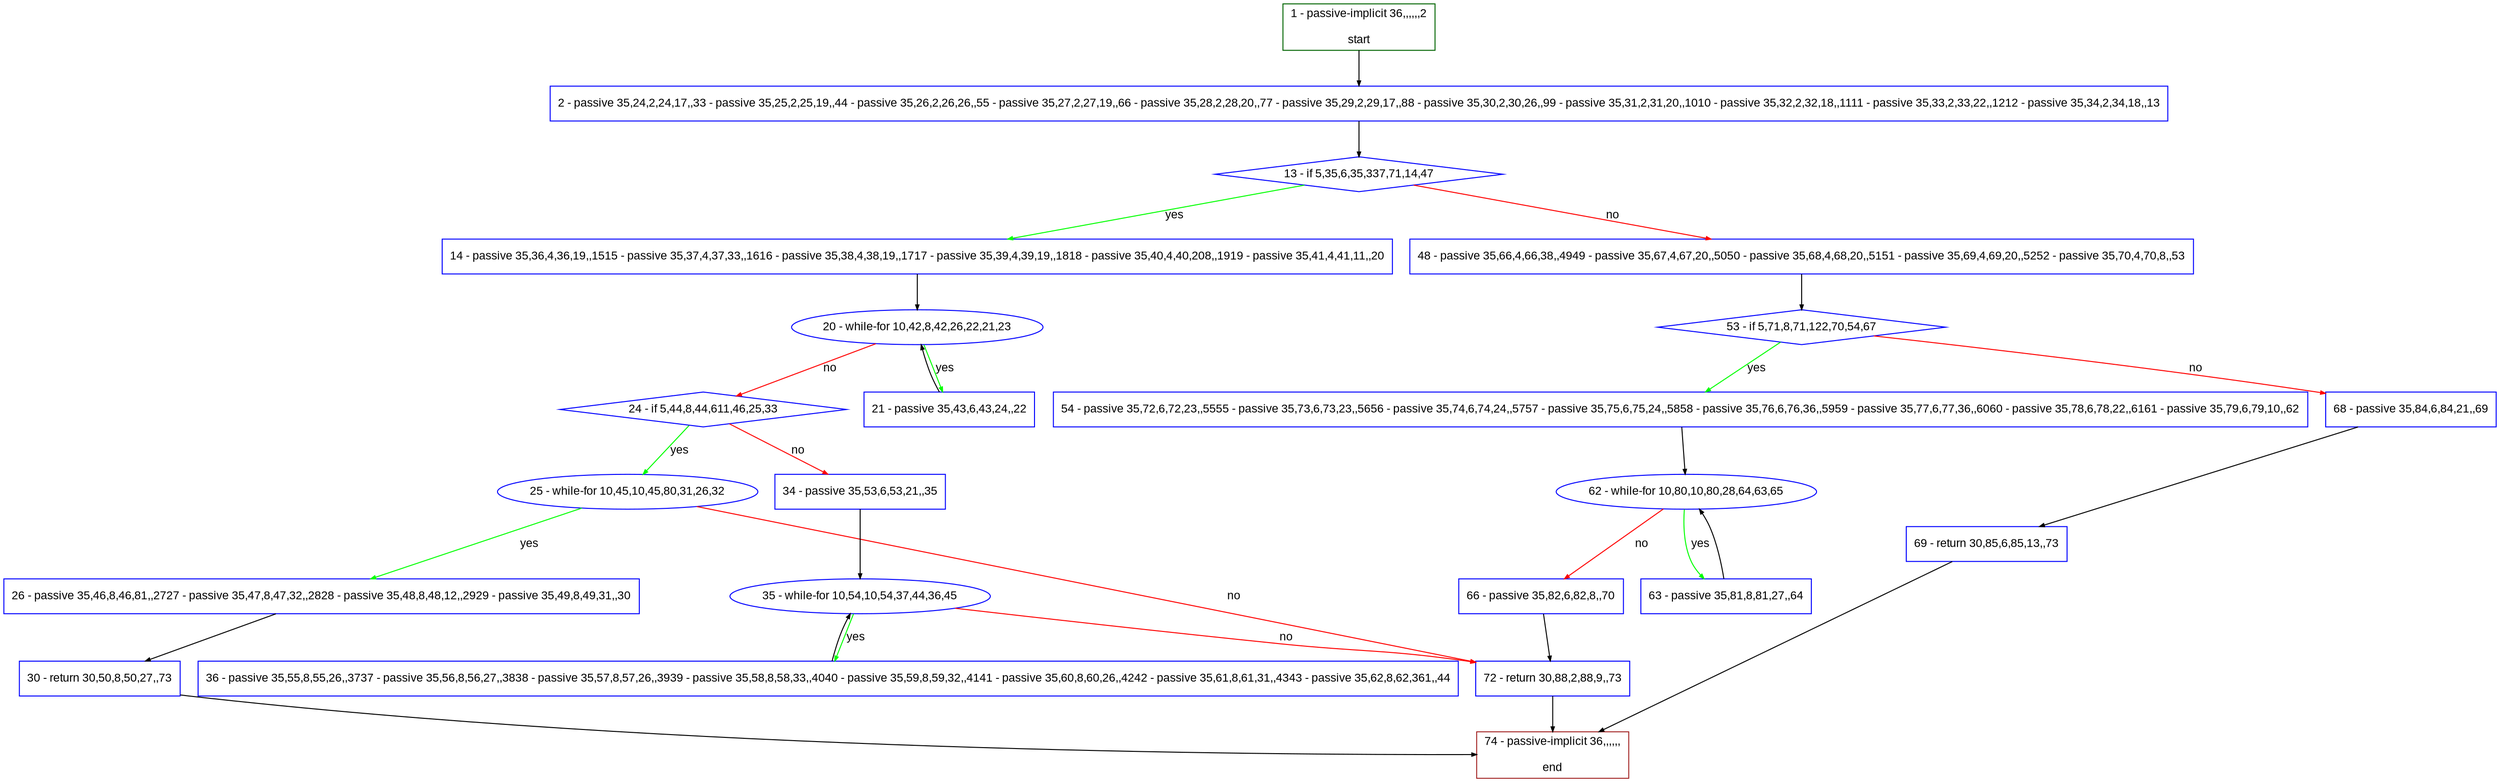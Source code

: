 digraph "" {
  graph [pack="true", label="", fontsize="12", packmode="clust", fontname="Arial", fillcolor="#FFFFCC", bgcolor="white", style="rounded,filled", compound="true"];
  node [node_initialized="no", label="", color="grey", fontsize="12", fillcolor="white", fontname="Arial", style="filled", shape="rectangle", compound="true", fixedsize="false"];
  edge [fontcolor="black", arrowhead="normal", arrowtail="none", arrowsize="0.5", ltail="", label="", color="black", fontsize="12", lhead="", fontname="Arial", dir="forward", compound="true"];
  __N1 [label="2 - passive 35,24,2,24,17,,33 - passive 35,25,2,25,19,,44 - passive 35,26,2,26,26,,55 - passive 35,27,2,27,19,,66 - passive 35,28,2,28,20,,77 - passive 35,29,2,29,17,,88 - passive 35,30,2,30,26,,99 - passive 35,31,2,31,20,,1010 - passive 35,32,2,32,18,,1111 - passive 35,33,2,33,22,,1212 - passive 35,34,2,34,18,,13", color="#0000ff", fillcolor="#ffffff", style="filled", shape="box"];
  __N2 [label="1 - passive-implicit 36,,,,,,2\n\nstart", color="#006400", fillcolor="#ffffff", style="filled", shape="box"];
  __N3 [label="13 - if 5,35,6,35,337,71,14,47", color="#0000ff", fillcolor="#ffffff", style="filled", shape="diamond"];
  __N4 [label="14 - passive 35,36,4,36,19,,1515 - passive 35,37,4,37,33,,1616 - passive 35,38,4,38,19,,1717 - passive 35,39,4,39,19,,1818 - passive 35,40,4,40,208,,1919 - passive 35,41,4,41,11,,20", color="#0000ff", fillcolor="#ffffff", style="filled", shape="box"];
  __N5 [label="48 - passive 35,66,4,66,38,,4949 - passive 35,67,4,67,20,,5050 - passive 35,68,4,68,20,,5151 - passive 35,69,4,69,20,,5252 - passive 35,70,4,70,8,,53", color="#0000ff", fillcolor="#ffffff", style="filled", shape="box"];
  __N6 [label="20 - while-for 10,42,8,42,26,22,21,23", color="#0000ff", fillcolor="#ffffff", style="filled", shape="oval"];
  __N7 [label="21 - passive 35,43,6,43,24,,22", color="#0000ff", fillcolor="#ffffff", style="filled", shape="box"];
  __N8 [label="24 - if 5,44,8,44,611,46,25,33", color="#0000ff", fillcolor="#ffffff", style="filled", shape="diamond"];
  __N9 [label="25 - while-for 10,45,10,45,80,31,26,32", color="#0000ff", fillcolor="#ffffff", style="filled", shape="oval"];
  __N10 [label="34 - passive 35,53,6,53,21,,35", color="#0000ff", fillcolor="#ffffff", style="filled", shape="box"];
  __N11 [label="26 - passive 35,46,8,46,81,,2727 - passive 35,47,8,47,32,,2828 - passive 35,48,8,48,12,,2929 - passive 35,49,8,49,31,,30", color="#0000ff", fillcolor="#ffffff", style="filled", shape="box"];
  __N12 [label="72 - return 30,88,2,88,9,,73", color="#0000ff", fillcolor="#ffffff", style="filled", shape="box"];
  __N13 [label="30 - return 30,50,8,50,27,,73", color="#0000ff", fillcolor="#ffffff", style="filled", shape="box"];
  __N14 [label="74 - passive-implicit 36,,,,,,\n\nend", color="#a52a2a", fillcolor="#ffffff", style="filled", shape="box"];
  __N15 [label="35 - while-for 10,54,10,54,37,44,36,45", color="#0000ff", fillcolor="#ffffff", style="filled", shape="oval"];
  __N16 [label="36 - passive 35,55,8,55,26,,3737 - passive 35,56,8,56,27,,3838 - passive 35,57,8,57,26,,3939 - passive 35,58,8,58,33,,4040 - passive 35,59,8,59,32,,4141 - passive 35,60,8,60,26,,4242 - passive 35,61,8,61,31,,4343 - passive 35,62,8,62,361,,44", color="#0000ff", fillcolor="#ffffff", style="filled", shape="box"];
  __N17 [label="53 - if 5,71,8,71,122,70,54,67", color="#0000ff", fillcolor="#ffffff", style="filled", shape="diamond"];
  __N18 [label="54 - passive 35,72,6,72,23,,5555 - passive 35,73,6,73,23,,5656 - passive 35,74,6,74,24,,5757 - passive 35,75,6,75,24,,5858 - passive 35,76,6,76,36,,5959 - passive 35,77,6,77,36,,6060 - passive 35,78,6,78,22,,6161 - passive 35,79,6,79,10,,62", color="#0000ff", fillcolor="#ffffff", style="filled", shape="box"];
  __N19 [label="68 - passive 35,84,6,84,21,,69", color="#0000ff", fillcolor="#ffffff", style="filled", shape="box"];
  __N20 [label="62 - while-for 10,80,10,80,28,64,63,65", color="#0000ff", fillcolor="#ffffff", style="filled", shape="oval"];
  __N21 [label="63 - passive 35,81,8,81,27,,64", color="#0000ff", fillcolor="#ffffff", style="filled", shape="box"];
  __N22 [label="66 - passive 35,82,6,82,8,,70", color="#0000ff", fillcolor="#ffffff", style="filled", shape="box"];
  __N23 [label="69 - return 30,85,6,85,13,,73", color="#0000ff", fillcolor="#ffffff", style="filled", shape="box"];
  __N2 -> __N1 [arrowhead="normal", arrowtail="none", color="#000000", label="", dir="forward"];
  __N1 -> __N3 [arrowhead="normal", arrowtail="none", color="#000000", label="", dir="forward"];
  __N3 -> __N4 [arrowhead="normal", arrowtail="none", color="#00ff00", label="yes", dir="forward"];
  __N3 -> __N5 [arrowhead="normal", arrowtail="none", color="#ff0000", label="no", dir="forward"];
  __N4 -> __N6 [arrowhead="normal", arrowtail="none", color="#000000", label="", dir="forward"];
  __N6 -> __N7 [arrowhead="normal", arrowtail="none", color="#00ff00", label="yes", dir="forward"];
  __N7 -> __N6 [arrowhead="normal", arrowtail="none", color="#000000", label="", dir="forward"];
  __N6 -> __N8 [arrowhead="normal", arrowtail="none", color="#ff0000", label="no", dir="forward"];
  __N8 -> __N9 [arrowhead="normal", arrowtail="none", color="#00ff00", label="yes", dir="forward"];
  __N8 -> __N10 [arrowhead="normal", arrowtail="none", color="#ff0000", label="no", dir="forward"];
  __N9 -> __N11 [arrowhead="normal", arrowtail="none", color="#00ff00", label="yes", dir="forward"];
  __N9 -> __N12 [arrowhead="normal", arrowtail="none", color="#ff0000", label="no", dir="forward"];
  __N11 -> __N13 [arrowhead="normal", arrowtail="none", color="#000000", label="", dir="forward"];
  __N13 -> __N14 [arrowhead="normal", arrowtail="none", color="#000000", label="", dir="forward"];
  __N10 -> __N15 [arrowhead="normal", arrowtail="none", color="#000000", label="", dir="forward"];
  __N15 -> __N16 [arrowhead="normal", arrowtail="none", color="#00ff00", label="yes", dir="forward"];
  __N16 -> __N15 [arrowhead="normal", arrowtail="none", color="#000000", label="", dir="forward"];
  __N15 -> __N12 [arrowhead="normal", arrowtail="none", color="#ff0000", label="no", dir="forward"];
  __N5 -> __N17 [arrowhead="normal", arrowtail="none", color="#000000", label="", dir="forward"];
  __N17 -> __N18 [arrowhead="normal", arrowtail="none", color="#00ff00", label="yes", dir="forward"];
  __N17 -> __N19 [arrowhead="normal", arrowtail="none", color="#ff0000", label="no", dir="forward"];
  __N18 -> __N20 [arrowhead="normal", arrowtail="none", color="#000000", label="", dir="forward"];
  __N20 -> __N21 [arrowhead="normal", arrowtail="none", color="#00ff00", label="yes", dir="forward"];
  __N21 -> __N20 [arrowhead="normal", arrowtail="none", color="#000000", label="", dir="forward"];
  __N20 -> __N22 [arrowhead="normal", arrowtail="none", color="#ff0000", label="no", dir="forward"];
  __N22 -> __N12 [arrowhead="normal", arrowtail="none", color="#000000", label="", dir="forward"];
  __N19 -> __N23 [arrowhead="normal", arrowtail="none", color="#000000", label="", dir="forward"];
  __N23 -> __N14 [arrowhead="normal", arrowtail="none", color="#000000", label="", dir="forward"];
  __N12 -> __N14 [arrowhead="normal", arrowtail="none", color="#000000", label="", dir="forward"];
}
